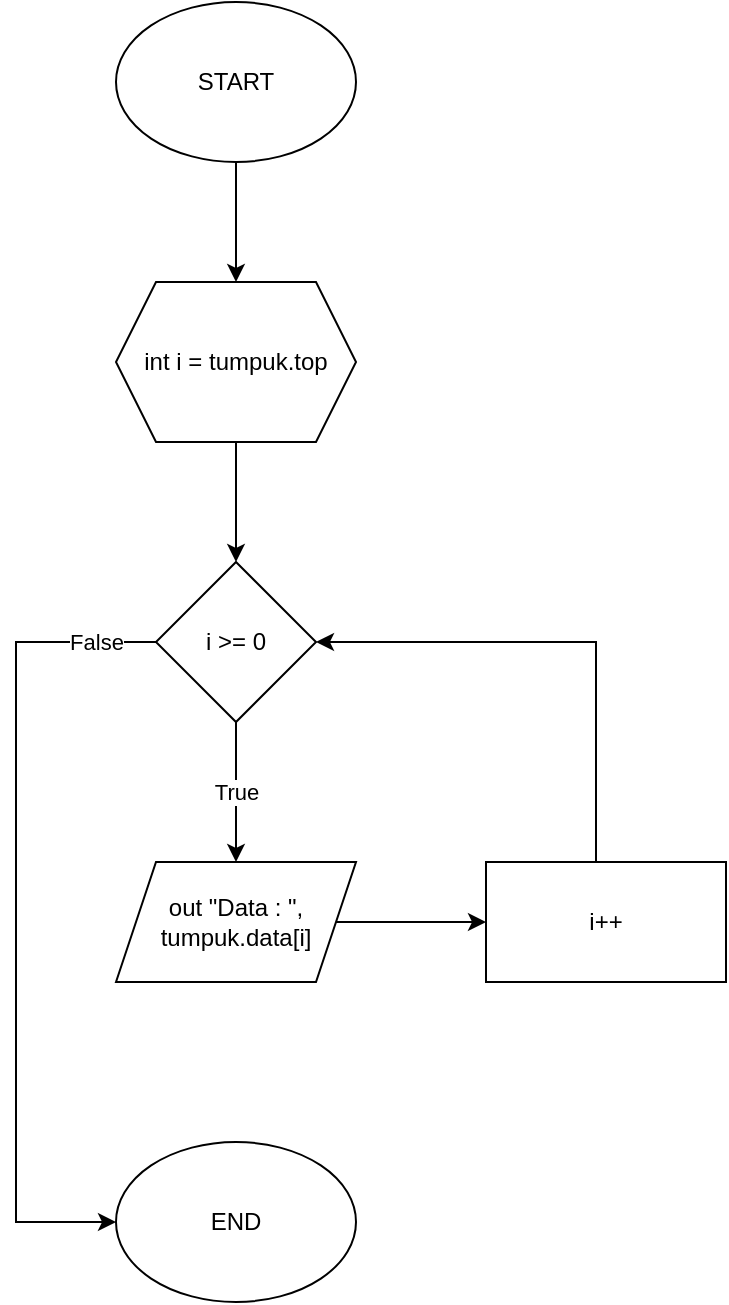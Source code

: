 <mxfile version="20.3.0" type="device"><diagram id="JT_dyK1MKOy8-jU1O5lY" name="Halaman-1"><mxGraphModel dx="462" dy="905" grid="1" gridSize="10" guides="1" tooltips="1" connect="1" arrows="1" fold="1" page="1" pageScale="1" pageWidth="850" pageHeight="1100" math="0" shadow="0"><root><mxCell id="0"/><mxCell id="1" parent="0"/><mxCell id="Mhjj4jP8a39DN_ZTBMY--5" value="" style="edgeStyle=orthogonalEdgeStyle;rounded=0;orthogonalLoop=1;jettySize=auto;html=1;" edge="1" parent="1" source="Mhjj4jP8a39DN_ZTBMY--1" target="Mhjj4jP8a39DN_ZTBMY--4"><mxGeometry relative="1" as="geometry"/></mxCell><mxCell id="Mhjj4jP8a39DN_ZTBMY--1" value="START" style="ellipse;whiteSpace=wrap;html=1;" vertex="1" parent="1"><mxGeometry x="180" y="420" width="120" height="80" as="geometry"/></mxCell><mxCell id="Mhjj4jP8a39DN_ZTBMY--7" value="" style="edgeStyle=orthogonalEdgeStyle;rounded=0;orthogonalLoop=1;jettySize=auto;html=1;" edge="1" parent="1" source="Mhjj4jP8a39DN_ZTBMY--4" target="Mhjj4jP8a39DN_ZTBMY--6"><mxGeometry relative="1" as="geometry"/></mxCell><mxCell id="Mhjj4jP8a39DN_ZTBMY--4" value="int i = tumpuk.top" style="shape=hexagon;perimeter=hexagonPerimeter2;whiteSpace=wrap;html=1;fixedSize=1;" vertex="1" parent="1"><mxGeometry x="180" y="560" width="120" height="80" as="geometry"/></mxCell><mxCell id="Mhjj4jP8a39DN_ZTBMY--9" value="True" style="edgeStyle=orthogonalEdgeStyle;rounded=0;orthogonalLoop=1;jettySize=auto;html=1;" edge="1" parent="1" source="Mhjj4jP8a39DN_ZTBMY--6" target="Mhjj4jP8a39DN_ZTBMY--8"><mxGeometry relative="1" as="geometry"/></mxCell><mxCell id="Mhjj4jP8a39DN_ZTBMY--15" value="False" style="edgeStyle=orthogonalEdgeStyle;rounded=0;orthogonalLoop=1;jettySize=auto;html=1;entryX=0;entryY=0.5;entryDx=0;entryDy=0;" edge="1" parent="1" source="Mhjj4jP8a39DN_ZTBMY--6" target="Mhjj4jP8a39DN_ZTBMY--14"><mxGeometry x="-0.854" relative="1" as="geometry"><Array as="points"><mxPoint x="130" y="740"/><mxPoint x="130" y="1030"/></Array><mxPoint as="offset"/></mxGeometry></mxCell><mxCell id="Mhjj4jP8a39DN_ZTBMY--6" value="i &amp;gt;= 0" style="rhombus;whiteSpace=wrap;html=1;" vertex="1" parent="1"><mxGeometry x="200" y="700" width="80" height="80" as="geometry"/></mxCell><mxCell id="Mhjj4jP8a39DN_ZTBMY--12" value="" style="edgeStyle=orthogonalEdgeStyle;rounded=0;orthogonalLoop=1;jettySize=auto;html=1;" edge="1" parent="1" source="Mhjj4jP8a39DN_ZTBMY--8" target="Mhjj4jP8a39DN_ZTBMY--11"><mxGeometry relative="1" as="geometry"/></mxCell><mxCell id="Mhjj4jP8a39DN_ZTBMY--8" value="out &quot;Data : &quot;,&lt;br&gt;tumpuk.data[i]" style="shape=parallelogram;perimeter=parallelogramPerimeter;whiteSpace=wrap;html=1;fixedSize=1;" vertex="1" parent="1"><mxGeometry x="180" y="850" width="120" height="60" as="geometry"/></mxCell><mxCell id="Mhjj4jP8a39DN_ZTBMY--13" style="edgeStyle=orthogonalEdgeStyle;rounded=0;orthogonalLoop=1;jettySize=auto;html=1;entryX=1;entryY=0.5;entryDx=0;entryDy=0;" edge="1" parent="1" source="Mhjj4jP8a39DN_ZTBMY--11" target="Mhjj4jP8a39DN_ZTBMY--6"><mxGeometry relative="1" as="geometry"><Array as="points"><mxPoint x="420" y="740"/></Array></mxGeometry></mxCell><mxCell id="Mhjj4jP8a39DN_ZTBMY--11" value="i++" style="whiteSpace=wrap;html=1;" vertex="1" parent="1"><mxGeometry x="365" y="850" width="120" height="60" as="geometry"/></mxCell><mxCell id="Mhjj4jP8a39DN_ZTBMY--14" value="END" style="ellipse;whiteSpace=wrap;html=1;" vertex="1" parent="1"><mxGeometry x="180" y="990" width="120" height="80" as="geometry"/></mxCell></root></mxGraphModel></diagram></mxfile>